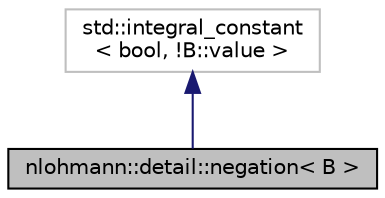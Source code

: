 digraph "nlohmann::detail::negation&lt; B &gt;"
{
 // LATEX_PDF_SIZE
  edge [fontname="Helvetica",fontsize="10",labelfontname="Helvetica",labelfontsize="10"];
  node [fontname="Helvetica",fontsize="10",shape=record];
  Node0 [label="nlohmann::detail::negation\< B \>",height=0.2,width=0.4,color="black", fillcolor="grey75", style="filled", fontcolor="black",tooltip=" "];
  Node1 -> Node0 [dir="back",color="midnightblue",fontsize="10",style="solid"];
  Node1 [label="std::integral_constant\l\< bool, !B::value \>",height=0.2,width=0.4,color="grey75", fillcolor="white", style="filled",tooltip=" "];
}

